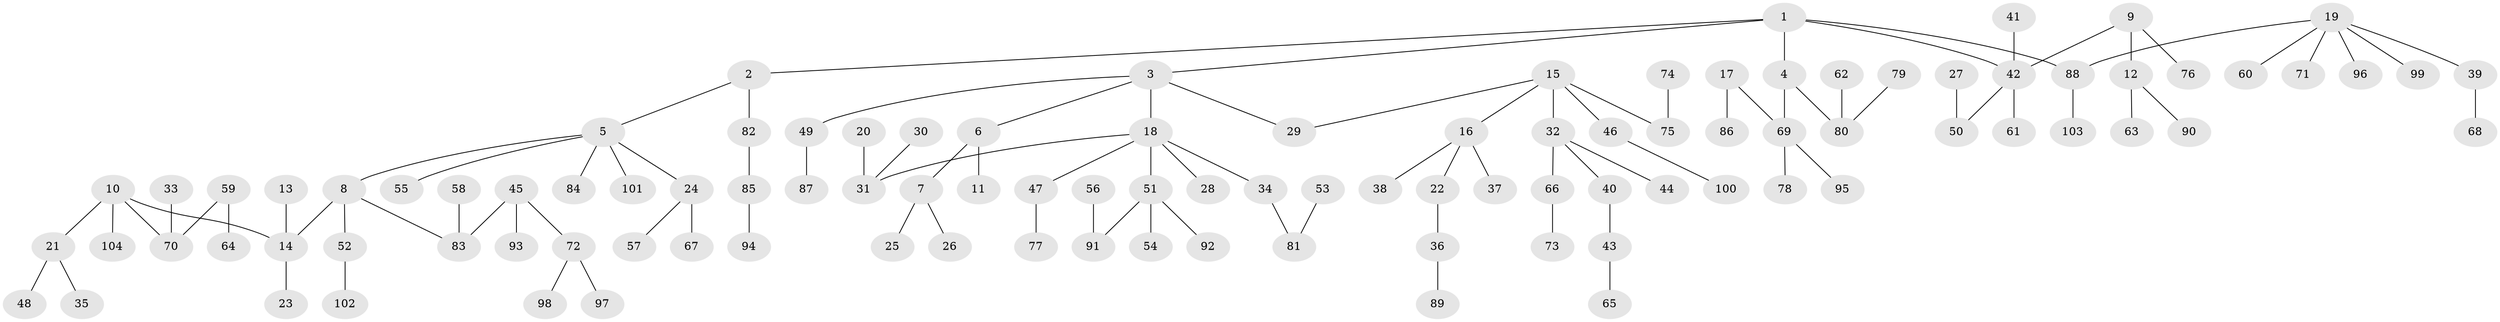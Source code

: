// original degree distribution, {5: 0.04054054054054054, 3: 0.14189189189189189, 6: 0.02702702702702703, 4: 0.060810810810810814, 1: 0.5067567567567568, 2: 0.22297297297297297}
// Generated by graph-tools (version 1.1) at 2025/37/03/04/25 23:37:25]
// undirected, 104 vertices, 103 edges
graph export_dot {
  node [color=gray90,style=filled];
  1;
  2;
  3;
  4;
  5;
  6;
  7;
  8;
  9;
  10;
  11;
  12;
  13;
  14;
  15;
  16;
  17;
  18;
  19;
  20;
  21;
  22;
  23;
  24;
  25;
  26;
  27;
  28;
  29;
  30;
  31;
  32;
  33;
  34;
  35;
  36;
  37;
  38;
  39;
  40;
  41;
  42;
  43;
  44;
  45;
  46;
  47;
  48;
  49;
  50;
  51;
  52;
  53;
  54;
  55;
  56;
  57;
  58;
  59;
  60;
  61;
  62;
  63;
  64;
  65;
  66;
  67;
  68;
  69;
  70;
  71;
  72;
  73;
  74;
  75;
  76;
  77;
  78;
  79;
  80;
  81;
  82;
  83;
  84;
  85;
  86;
  87;
  88;
  89;
  90;
  91;
  92;
  93;
  94;
  95;
  96;
  97;
  98;
  99;
  100;
  101;
  102;
  103;
  104;
  1 -- 2 [weight=1.0];
  1 -- 3 [weight=1.0];
  1 -- 4 [weight=1.0];
  1 -- 42 [weight=1.0];
  1 -- 88 [weight=1.0];
  2 -- 5 [weight=1.0];
  2 -- 82 [weight=1.0];
  3 -- 6 [weight=1.0];
  3 -- 18 [weight=1.0];
  3 -- 29 [weight=1.0];
  3 -- 49 [weight=1.0];
  4 -- 69 [weight=1.0];
  4 -- 80 [weight=1.0];
  5 -- 8 [weight=1.0];
  5 -- 24 [weight=1.0];
  5 -- 55 [weight=1.0];
  5 -- 84 [weight=1.0];
  5 -- 101 [weight=1.0];
  6 -- 7 [weight=1.0];
  6 -- 11 [weight=1.0];
  7 -- 25 [weight=1.0];
  7 -- 26 [weight=1.0];
  8 -- 14 [weight=1.0];
  8 -- 52 [weight=1.0];
  8 -- 83 [weight=1.0];
  9 -- 12 [weight=1.0];
  9 -- 42 [weight=1.0];
  9 -- 76 [weight=1.0];
  10 -- 14 [weight=1.0];
  10 -- 21 [weight=1.0];
  10 -- 70 [weight=1.0];
  10 -- 104 [weight=1.0];
  12 -- 63 [weight=1.0];
  12 -- 90 [weight=1.0];
  13 -- 14 [weight=1.0];
  14 -- 23 [weight=1.0];
  15 -- 16 [weight=1.0];
  15 -- 29 [weight=1.0];
  15 -- 32 [weight=1.0];
  15 -- 46 [weight=1.0];
  15 -- 75 [weight=1.0];
  16 -- 22 [weight=1.0];
  16 -- 37 [weight=1.0];
  16 -- 38 [weight=1.0];
  17 -- 69 [weight=1.0];
  17 -- 86 [weight=1.0];
  18 -- 28 [weight=1.0];
  18 -- 31 [weight=1.0];
  18 -- 34 [weight=1.0];
  18 -- 47 [weight=1.0];
  18 -- 51 [weight=1.0];
  19 -- 39 [weight=1.0];
  19 -- 60 [weight=1.0];
  19 -- 71 [weight=1.0];
  19 -- 88 [weight=1.0];
  19 -- 96 [weight=1.0];
  19 -- 99 [weight=1.0];
  20 -- 31 [weight=1.0];
  21 -- 35 [weight=1.0];
  21 -- 48 [weight=1.0];
  22 -- 36 [weight=1.0];
  24 -- 57 [weight=1.0];
  24 -- 67 [weight=1.0];
  27 -- 50 [weight=1.0];
  30 -- 31 [weight=1.0];
  32 -- 40 [weight=1.0];
  32 -- 44 [weight=1.0];
  32 -- 66 [weight=1.0];
  33 -- 70 [weight=1.0];
  34 -- 81 [weight=1.0];
  36 -- 89 [weight=1.0];
  39 -- 68 [weight=1.0];
  40 -- 43 [weight=1.0];
  41 -- 42 [weight=1.0];
  42 -- 50 [weight=1.0];
  42 -- 61 [weight=1.0];
  43 -- 65 [weight=1.0];
  45 -- 72 [weight=1.0];
  45 -- 83 [weight=1.0];
  45 -- 93 [weight=1.0];
  46 -- 100 [weight=1.0];
  47 -- 77 [weight=1.0];
  49 -- 87 [weight=1.0];
  51 -- 54 [weight=1.0];
  51 -- 91 [weight=1.0];
  51 -- 92 [weight=1.0];
  52 -- 102 [weight=1.0];
  53 -- 81 [weight=1.0];
  56 -- 91 [weight=1.0];
  58 -- 83 [weight=1.0];
  59 -- 64 [weight=1.0];
  59 -- 70 [weight=1.0];
  62 -- 80 [weight=1.0];
  66 -- 73 [weight=1.0];
  69 -- 78 [weight=1.0];
  69 -- 95 [weight=1.0];
  72 -- 97 [weight=1.0];
  72 -- 98 [weight=1.0];
  74 -- 75 [weight=1.0];
  79 -- 80 [weight=1.0];
  82 -- 85 [weight=1.0];
  85 -- 94 [weight=1.0];
  88 -- 103 [weight=1.0];
}
